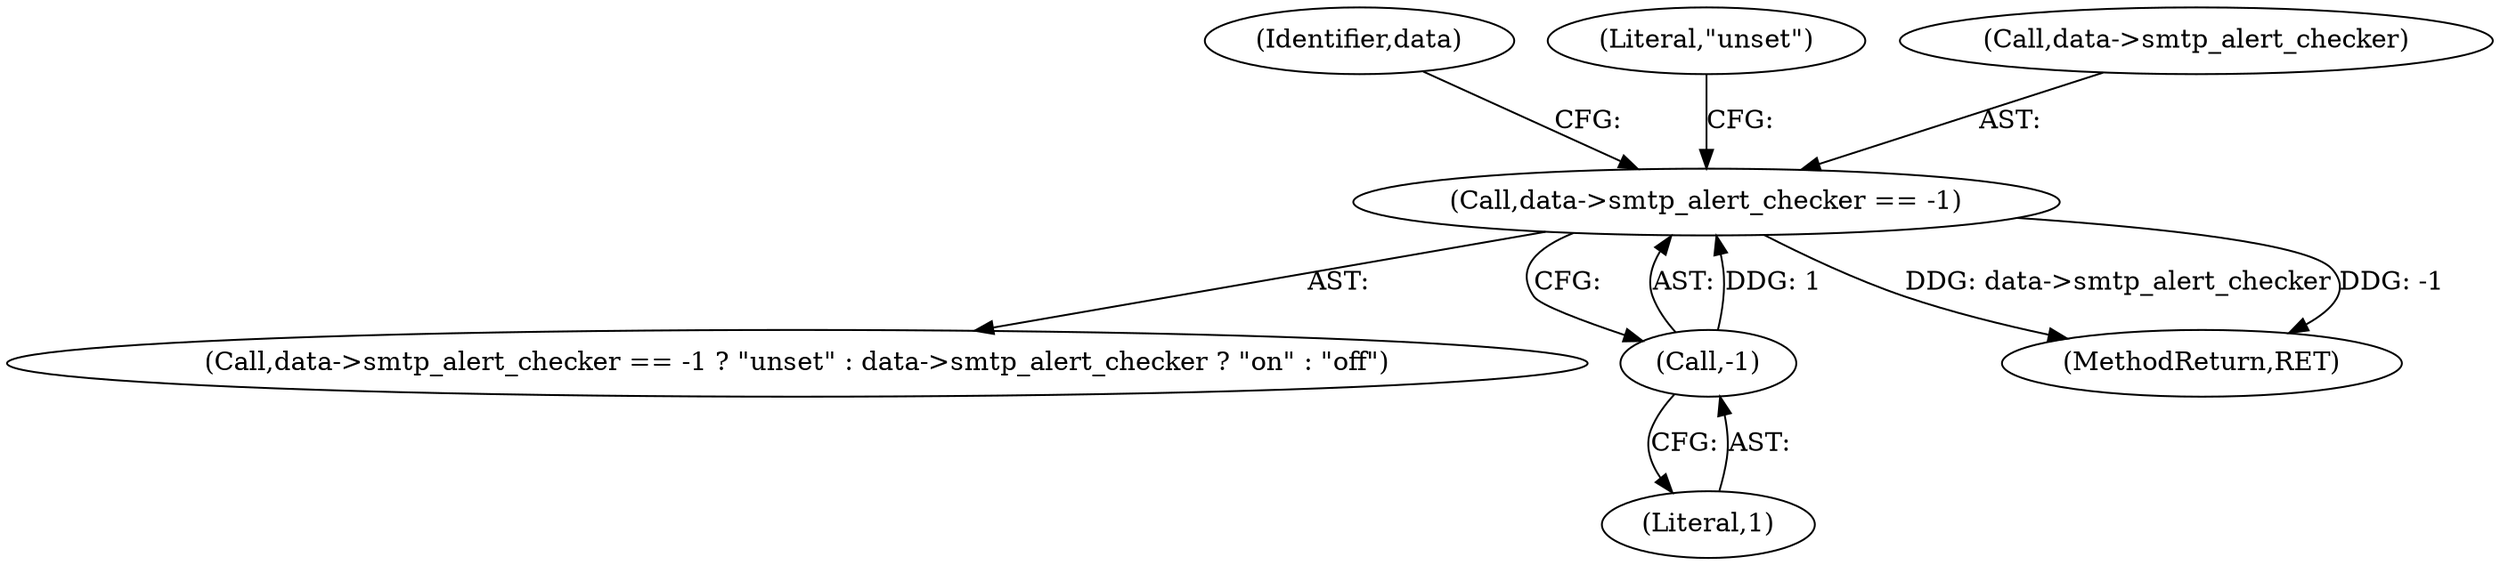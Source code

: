 digraph "0_keepalived_c6247a9ef2c7b33244ab1d3aa5d629ec49f0a067@pointer" {
"1000243" [label="(Call,data->smtp_alert_checker == -1)"];
"1000247" [label="(Call,-1)"];
"1000252" [label="(Identifier,data)"];
"1000249" [label="(Literal,\"unset\")"];
"1000242" [label="(Call,data->smtp_alert_checker == -1 ? \"unset\" : data->smtp_alert_checker ? \"on\" : \"off\")"];
"1000248" [label="(Literal,1)"];
"1000247" [label="(Call,-1)"];
"1001075" [label="(MethodReturn,RET)"];
"1000244" [label="(Call,data->smtp_alert_checker)"];
"1000243" [label="(Call,data->smtp_alert_checker == -1)"];
"1000243" -> "1000242"  [label="AST: "];
"1000243" -> "1000247"  [label="CFG: "];
"1000244" -> "1000243"  [label="AST: "];
"1000247" -> "1000243"  [label="AST: "];
"1000249" -> "1000243"  [label="CFG: "];
"1000252" -> "1000243"  [label="CFG: "];
"1000243" -> "1001075"  [label="DDG: data->smtp_alert_checker"];
"1000243" -> "1001075"  [label="DDG: -1"];
"1000247" -> "1000243"  [label="DDG: 1"];
"1000247" -> "1000248"  [label="CFG: "];
"1000248" -> "1000247"  [label="AST: "];
}
